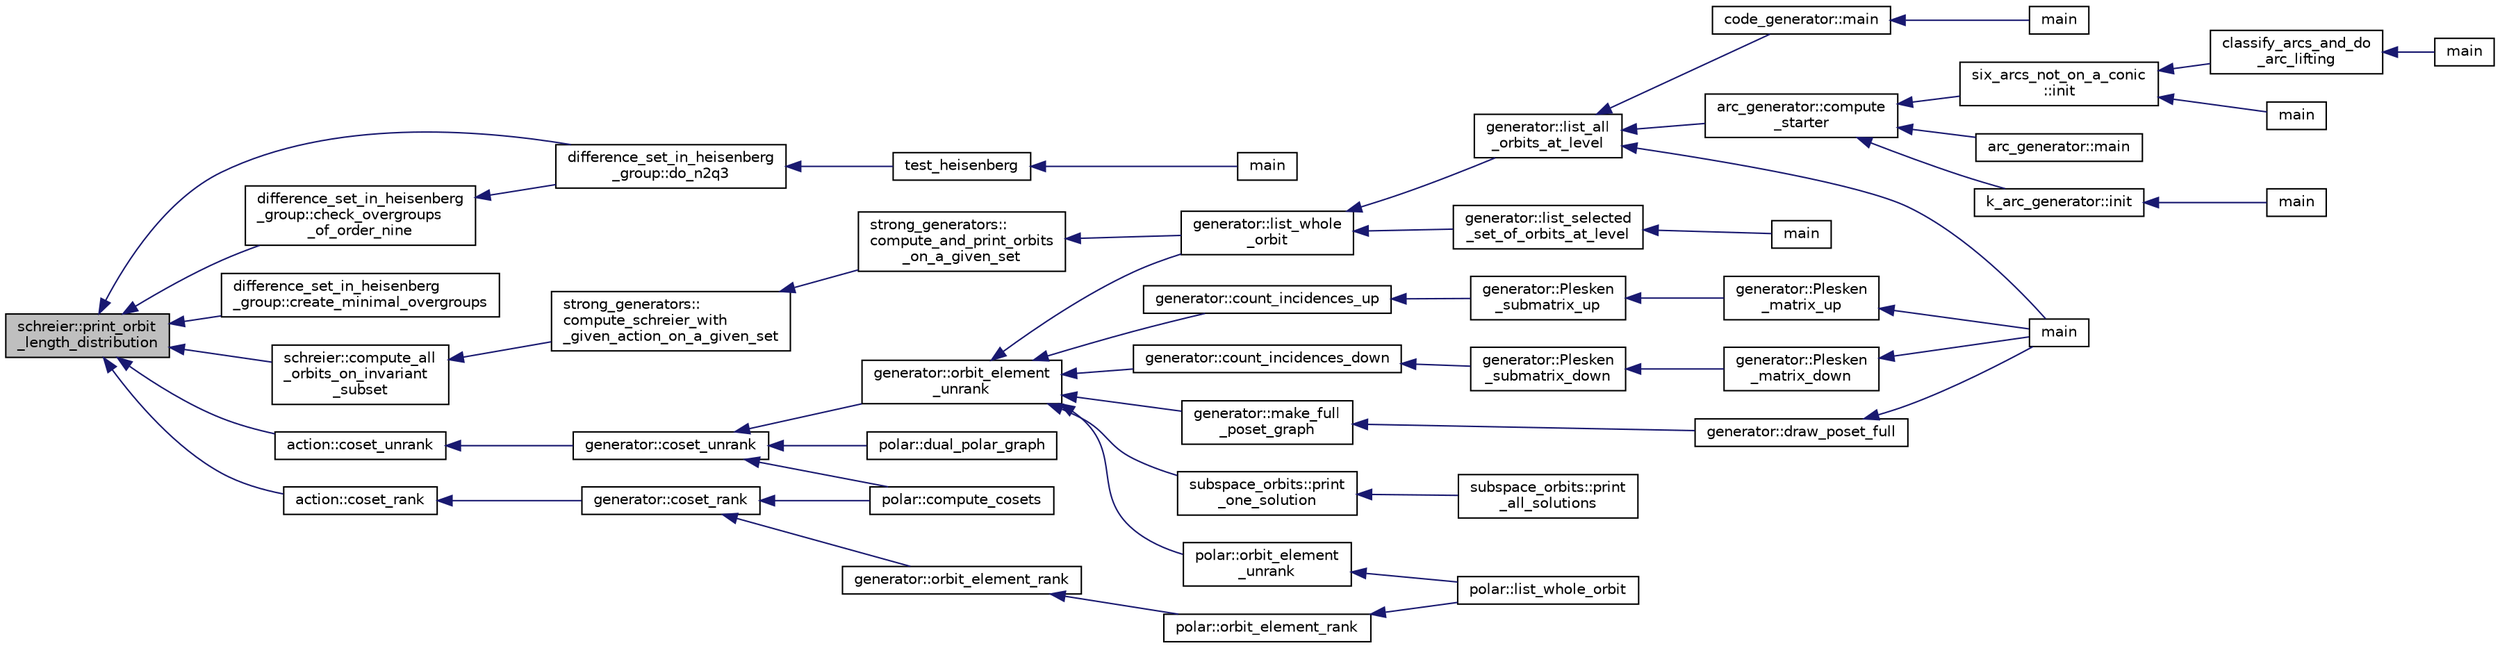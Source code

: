 digraph "schreier::print_orbit_length_distribution"
{
  edge [fontname="Helvetica",fontsize="10",labelfontname="Helvetica",labelfontsize="10"];
  node [fontname="Helvetica",fontsize="10",shape=record];
  rankdir="LR";
  Node4485 [label="schreier::print_orbit\l_length_distribution",height=0.2,width=0.4,color="black", fillcolor="grey75", style="filled", fontcolor="black"];
  Node4485 -> Node4486 [dir="back",color="midnightblue",fontsize="10",style="solid",fontname="Helvetica"];
  Node4486 [label="difference_set_in_heisenberg\l_group::do_n2q3",height=0.2,width=0.4,color="black", fillcolor="white", style="filled",URL="$de/d8a/classdifference__set__in__heisenberg__group.html#aca82ff116dd5d17cfbb311e809b6d023"];
  Node4486 -> Node4487 [dir="back",color="midnightblue",fontsize="10",style="solid",fontname="Helvetica"];
  Node4487 [label="test_heisenberg",height=0.2,width=0.4,color="black", fillcolor="white", style="filled",URL="$d7/db9/tao_8_c.html#a87d0c5c3b1f228ddbc4f326d3b662c24"];
  Node4487 -> Node4488 [dir="back",color="midnightblue",fontsize="10",style="solid",fontname="Helvetica"];
  Node4488 [label="main",height=0.2,width=0.4,color="black", fillcolor="white", style="filled",URL="$d7/db9/tao_8_c.html#a3c04138a5bfe5d72780bb7e82a18e627"];
  Node4485 -> Node4489 [dir="back",color="midnightblue",fontsize="10",style="solid",fontname="Helvetica"];
  Node4489 [label="difference_set_in_heisenberg\l_group::check_overgroups\l_of_order_nine",height=0.2,width=0.4,color="black", fillcolor="white", style="filled",URL="$de/d8a/classdifference__set__in__heisenberg__group.html#af7075193cf272d5b63356e21ec1ab8a8"];
  Node4489 -> Node4486 [dir="back",color="midnightblue",fontsize="10",style="solid",fontname="Helvetica"];
  Node4485 -> Node4490 [dir="back",color="midnightblue",fontsize="10",style="solid",fontname="Helvetica"];
  Node4490 [label="difference_set_in_heisenberg\l_group::create_minimal_overgroups",height=0.2,width=0.4,color="black", fillcolor="white", style="filled",URL="$de/d8a/classdifference__set__in__heisenberg__group.html#a9bde5ad5da3ebaebf98fbfd3e8110b79"];
  Node4485 -> Node4491 [dir="back",color="midnightblue",fontsize="10",style="solid",fontname="Helvetica"];
  Node4491 [label="schreier::compute_all\l_orbits_on_invariant\l_subset",height=0.2,width=0.4,color="black", fillcolor="white", style="filled",URL="$d3/dd6/classschreier.html#ab5d7df97773f59ded1e98ba1abfa957c"];
  Node4491 -> Node4492 [dir="back",color="midnightblue",fontsize="10",style="solid",fontname="Helvetica"];
  Node4492 [label="strong_generators::\lcompute_schreier_with\l_given_action_on_a_given_set",height=0.2,width=0.4,color="black", fillcolor="white", style="filled",URL="$dc/d09/classstrong__generators.html#aa051afe7d56819e4ebfb45c3f8506a72"];
  Node4492 -> Node4493 [dir="back",color="midnightblue",fontsize="10",style="solid",fontname="Helvetica"];
  Node4493 [label="strong_generators::\lcompute_and_print_orbits\l_on_a_given_set",height=0.2,width=0.4,color="black", fillcolor="white", style="filled",URL="$dc/d09/classstrong__generators.html#a0fe43a7a27a1413b3bd675a9bda202b1"];
  Node4493 -> Node4494 [dir="back",color="midnightblue",fontsize="10",style="solid",fontname="Helvetica"];
  Node4494 [label="generator::list_whole\l_orbit",height=0.2,width=0.4,color="black", fillcolor="white", style="filled",URL="$d7/d73/classgenerator.html#aa102d1c1e32f0cd1dafeab1e0d1c18c1"];
  Node4494 -> Node4495 [dir="back",color="midnightblue",fontsize="10",style="solid",fontname="Helvetica"];
  Node4495 [label="generator::list_all\l_orbits_at_level",height=0.2,width=0.4,color="black", fillcolor="white", style="filled",URL="$d7/d73/classgenerator.html#a650880bf92f9f2bf124d4ead2cc01f70"];
  Node4495 -> Node4496 [dir="back",color="midnightblue",fontsize="10",style="solid",fontname="Helvetica"];
  Node4496 [label="code_generator::main",height=0.2,width=0.4,color="black", fillcolor="white", style="filled",URL="$db/d37/classcode__generator.html#ab3cf3a306e4032c2b471ac95321c599f"];
  Node4496 -> Node4497 [dir="back",color="midnightblue",fontsize="10",style="solid",fontname="Helvetica"];
  Node4497 [label="main",height=0.2,width=0.4,color="black", fillcolor="white", style="filled",URL="$d4/d4f/codes_8_c.html#a217dbf8b442f20279ea00b898af96f52"];
  Node4495 -> Node4498 [dir="back",color="midnightblue",fontsize="10",style="solid",fontname="Helvetica"];
  Node4498 [label="main",height=0.2,width=0.4,color="black", fillcolor="white", style="filled",URL="$de/d2d/graph_2graph_8_c.html#a217dbf8b442f20279ea00b898af96f52"];
  Node4495 -> Node4499 [dir="back",color="midnightblue",fontsize="10",style="solid",fontname="Helvetica"];
  Node4499 [label="arc_generator::compute\l_starter",height=0.2,width=0.4,color="black", fillcolor="white", style="filled",URL="$d4/d21/classarc__generator.html#aad1dcec3a1c302e743d574bd1ac857d9"];
  Node4499 -> Node4500 [dir="back",color="midnightblue",fontsize="10",style="solid",fontname="Helvetica"];
  Node4500 [label="arc_generator::main",height=0.2,width=0.4,color="black", fillcolor="white", style="filled",URL="$d4/d21/classarc__generator.html#ad80140b51b165dad1fe6ab232be7829a"];
  Node4499 -> Node4501 [dir="back",color="midnightblue",fontsize="10",style="solid",fontname="Helvetica"];
  Node4501 [label="k_arc_generator::init",height=0.2,width=0.4,color="black", fillcolor="white", style="filled",URL="$d6/dd8/classk__arc__generator.html#a6036d9f52ede9f8ca681505626b5361d"];
  Node4501 -> Node4502 [dir="back",color="midnightblue",fontsize="10",style="solid",fontname="Helvetica"];
  Node4502 [label="main",height=0.2,width=0.4,color="black", fillcolor="white", style="filled",URL="$d6/d01/k__arc__generator__main_8_c.html#a217dbf8b442f20279ea00b898af96f52"];
  Node4499 -> Node4503 [dir="back",color="midnightblue",fontsize="10",style="solid",fontname="Helvetica"];
  Node4503 [label="six_arcs_not_on_a_conic\l::init",height=0.2,width=0.4,color="black", fillcolor="white", style="filled",URL="$d8/de6/classsix__arcs__not__on__a__conic.html#a7a4d5cf8a098488729934cfa8a70944a"];
  Node4503 -> Node4504 [dir="back",color="midnightblue",fontsize="10",style="solid",fontname="Helvetica"];
  Node4504 [label="classify_arcs_and_do\l_arc_lifting",height=0.2,width=0.4,color="black", fillcolor="white", style="filled",URL="$d6/dc3/arc__lifting__main_8_c.html#afdd7be16f16b8c71e9a72fe5f6a0b59c"];
  Node4504 -> Node4505 [dir="back",color="midnightblue",fontsize="10",style="solid",fontname="Helvetica"];
  Node4505 [label="main",height=0.2,width=0.4,color="black", fillcolor="white", style="filled",URL="$d6/dc3/arc__lifting__main_8_c.html#a217dbf8b442f20279ea00b898af96f52"];
  Node4503 -> Node4506 [dir="back",color="midnightblue",fontsize="10",style="solid",fontname="Helvetica"];
  Node4506 [label="main",height=0.2,width=0.4,color="black", fillcolor="white", style="filled",URL="$d2/dfa/create__surface__main_8_c.html#a217dbf8b442f20279ea00b898af96f52"];
  Node4494 -> Node4507 [dir="back",color="midnightblue",fontsize="10",style="solid",fontname="Helvetica"];
  Node4507 [label="generator::list_selected\l_set_of_orbits_at_level",height=0.2,width=0.4,color="black", fillcolor="white", style="filled",URL="$d7/d73/classgenerator.html#a391f8ad3ba736baedd3dd2b7e31a0a62"];
  Node4507 -> Node4508 [dir="back",color="midnightblue",fontsize="10",style="solid",fontname="Helvetica"];
  Node4508 [label="main",height=0.2,width=0.4,color="black", fillcolor="white", style="filled",URL="$da/dd5/subspace__orbits__main_8_c.html#a217dbf8b442f20279ea00b898af96f52"];
  Node4485 -> Node4509 [dir="back",color="midnightblue",fontsize="10",style="solid",fontname="Helvetica"];
  Node4509 [label="action::coset_unrank",height=0.2,width=0.4,color="black", fillcolor="white", style="filled",URL="$d2/d86/classaction.html#aeabf488f671d4e77a8a892eb58d82b34"];
  Node4509 -> Node4510 [dir="back",color="midnightblue",fontsize="10",style="solid",fontname="Helvetica"];
  Node4510 [label="generator::coset_unrank",height=0.2,width=0.4,color="black", fillcolor="white", style="filled",URL="$d7/d73/classgenerator.html#a489f02ee804f130f666029a46020aaf6"];
  Node4510 -> Node4511 [dir="back",color="midnightblue",fontsize="10",style="solid",fontname="Helvetica"];
  Node4511 [label="polar::compute_cosets",height=0.2,width=0.4,color="black", fillcolor="white", style="filled",URL="$da/d1c/classpolar.html#a1fae83636607982bad299fd84380fc40"];
  Node4510 -> Node4512 [dir="back",color="midnightblue",fontsize="10",style="solid",fontname="Helvetica"];
  Node4512 [label="polar::dual_polar_graph",height=0.2,width=0.4,color="black", fillcolor="white", style="filled",URL="$da/d1c/classpolar.html#a6e5e2b0d9d3447cac72cb82ce3d2e9e5"];
  Node4510 -> Node4513 [dir="back",color="midnightblue",fontsize="10",style="solid",fontname="Helvetica"];
  Node4513 [label="generator::orbit_element\l_unrank",height=0.2,width=0.4,color="black", fillcolor="white", style="filled",URL="$d7/d73/classgenerator.html#a26a8d0b1964170e19dcbd37fa0a4957f"];
  Node4513 -> Node4514 [dir="back",color="midnightblue",fontsize="10",style="solid",fontname="Helvetica"];
  Node4514 [label="polar::orbit_element\l_unrank",height=0.2,width=0.4,color="black", fillcolor="white", style="filled",URL="$da/d1c/classpolar.html#abcc67b841c60f84478e531f9facf0b82"];
  Node4514 -> Node4515 [dir="back",color="midnightblue",fontsize="10",style="solid",fontname="Helvetica"];
  Node4515 [label="polar::list_whole_orbit",height=0.2,width=0.4,color="black", fillcolor="white", style="filled",URL="$da/d1c/classpolar.html#a26f04b7c75e45604ab772931ed2916fd"];
  Node4513 -> Node4494 [dir="back",color="midnightblue",fontsize="10",style="solid",fontname="Helvetica"];
  Node4513 -> Node4516 [dir="back",color="midnightblue",fontsize="10",style="solid",fontname="Helvetica"];
  Node4516 [label="generator::count_incidences_up",height=0.2,width=0.4,color="black", fillcolor="white", style="filled",URL="$d7/d73/classgenerator.html#a9d833d8494072c07de28b8f0e9b8155d"];
  Node4516 -> Node4517 [dir="back",color="midnightblue",fontsize="10",style="solid",fontname="Helvetica"];
  Node4517 [label="generator::Plesken\l_submatrix_up",height=0.2,width=0.4,color="black", fillcolor="white", style="filled",URL="$d7/d73/classgenerator.html#ad3d2ebc7da6268d878c5acfc5feefca5"];
  Node4517 -> Node4518 [dir="back",color="midnightblue",fontsize="10",style="solid",fontname="Helvetica"];
  Node4518 [label="generator::Plesken\l_matrix_up",height=0.2,width=0.4,color="black", fillcolor="white", style="filled",URL="$d7/d73/classgenerator.html#a5944c65399c201b426ea3ab2eb7cfa6e"];
  Node4518 -> Node4498 [dir="back",color="midnightblue",fontsize="10",style="solid",fontname="Helvetica"];
  Node4513 -> Node4519 [dir="back",color="midnightblue",fontsize="10",style="solid",fontname="Helvetica"];
  Node4519 [label="generator::count_incidences_down",height=0.2,width=0.4,color="black", fillcolor="white", style="filled",URL="$d7/d73/classgenerator.html#aef9312d2eab8e5ff47228fc5cdab3262"];
  Node4519 -> Node4520 [dir="back",color="midnightblue",fontsize="10",style="solid",fontname="Helvetica"];
  Node4520 [label="generator::Plesken\l_submatrix_down",height=0.2,width=0.4,color="black", fillcolor="white", style="filled",URL="$d7/d73/classgenerator.html#a8671e3798fb19accfa92c41d7389a8eb"];
  Node4520 -> Node4521 [dir="back",color="midnightblue",fontsize="10",style="solid",fontname="Helvetica"];
  Node4521 [label="generator::Plesken\l_matrix_down",height=0.2,width=0.4,color="black", fillcolor="white", style="filled",URL="$d7/d73/classgenerator.html#aa1ae9d8cbaa9d7012e7796499e4c93e9"];
  Node4521 -> Node4498 [dir="back",color="midnightblue",fontsize="10",style="solid",fontname="Helvetica"];
  Node4513 -> Node4522 [dir="back",color="midnightblue",fontsize="10",style="solid",fontname="Helvetica"];
  Node4522 [label="generator::make_full\l_poset_graph",height=0.2,width=0.4,color="black", fillcolor="white", style="filled",URL="$d7/d73/classgenerator.html#ab6415c4a8fbcc54c470448935a95aa56"];
  Node4522 -> Node4523 [dir="back",color="midnightblue",fontsize="10",style="solid",fontname="Helvetica"];
  Node4523 [label="generator::draw_poset_full",height=0.2,width=0.4,color="black", fillcolor="white", style="filled",URL="$d7/d73/classgenerator.html#a6f7f90e50993905db31342536ac59d8c"];
  Node4523 -> Node4498 [dir="back",color="midnightblue",fontsize="10",style="solid",fontname="Helvetica"];
  Node4513 -> Node4524 [dir="back",color="midnightblue",fontsize="10",style="solid",fontname="Helvetica"];
  Node4524 [label="subspace_orbits::print\l_one_solution",height=0.2,width=0.4,color="black", fillcolor="white", style="filled",URL="$d2/d9f/classsubspace__orbits.html#a9047cdfdfc64339f714ffe5e12a4b35f"];
  Node4524 -> Node4525 [dir="back",color="midnightblue",fontsize="10",style="solid",fontname="Helvetica"];
  Node4525 [label="subspace_orbits::print\l_all_solutions",height=0.2,width=0.4,color="black", fillcolor="white", style="filled",URL="$d2/d9f/classsubspace__orbits.html#ab3b725a940c2efd222746887c266d9de"];
  Node4485 -> Node4526 [dir="back",color="midnightblue",fontsize="10",style="solid",fontname="Helvetica"];
  Node4526 [label="action::coset_rank",height=0.2,width=0.4,color="black", fillcolor="white", style="filled",URL="$d2/d86/classaction.html#a5757c5b9562366be88526cc943c015e0"];
  Node4526 -> Node4527 [dir="back",color="midnightblue",fontsize="10",style="solid",fontname="Helvetica"];
  Node4527 [label="generator::coset_rank",height=0.2,width=0.4,color="black", fillcolor="white", style="filled",URL="$d7/d73/classgenerator.html#aee00240c0ae71885dd9d23b5423c56d9"];
  Node4527 -> Node4511 [dir="back",color="midnightblue",fontsize="10",style="solid",fontname="Helvetica"];
  Node4527 -> Node4528 [dir="back",color="midnightblue",fontsize="10",style="solid",fontname="Helvetica"];
  Node4528 [label="generator::orbit_element_rank",height=0.2,width=0.4,color="black", fillcolor="white", style="filled",URL="$d7/d73/classgenerator.html#a98e10a923dffa737fdb6ebc703d53fae"];
  Node4528 -> Node4529 [dir="back",color="midnightblue",fontsize="10",style="solid",fontname="Helvetica"];
  Node4529 [label="polar::orbit_element_rank",height=0.2,width=0.4,color="black", fillcolor="white", style="filled",URL="$da/d1c/classpolar.html#a70551ff23175b280b66bce27fe200275"];
  Node4529 -> Node4515 [dir="back",color="midnightblue",fontsize="10",style="solid",fontname="Helvetica"];
}
